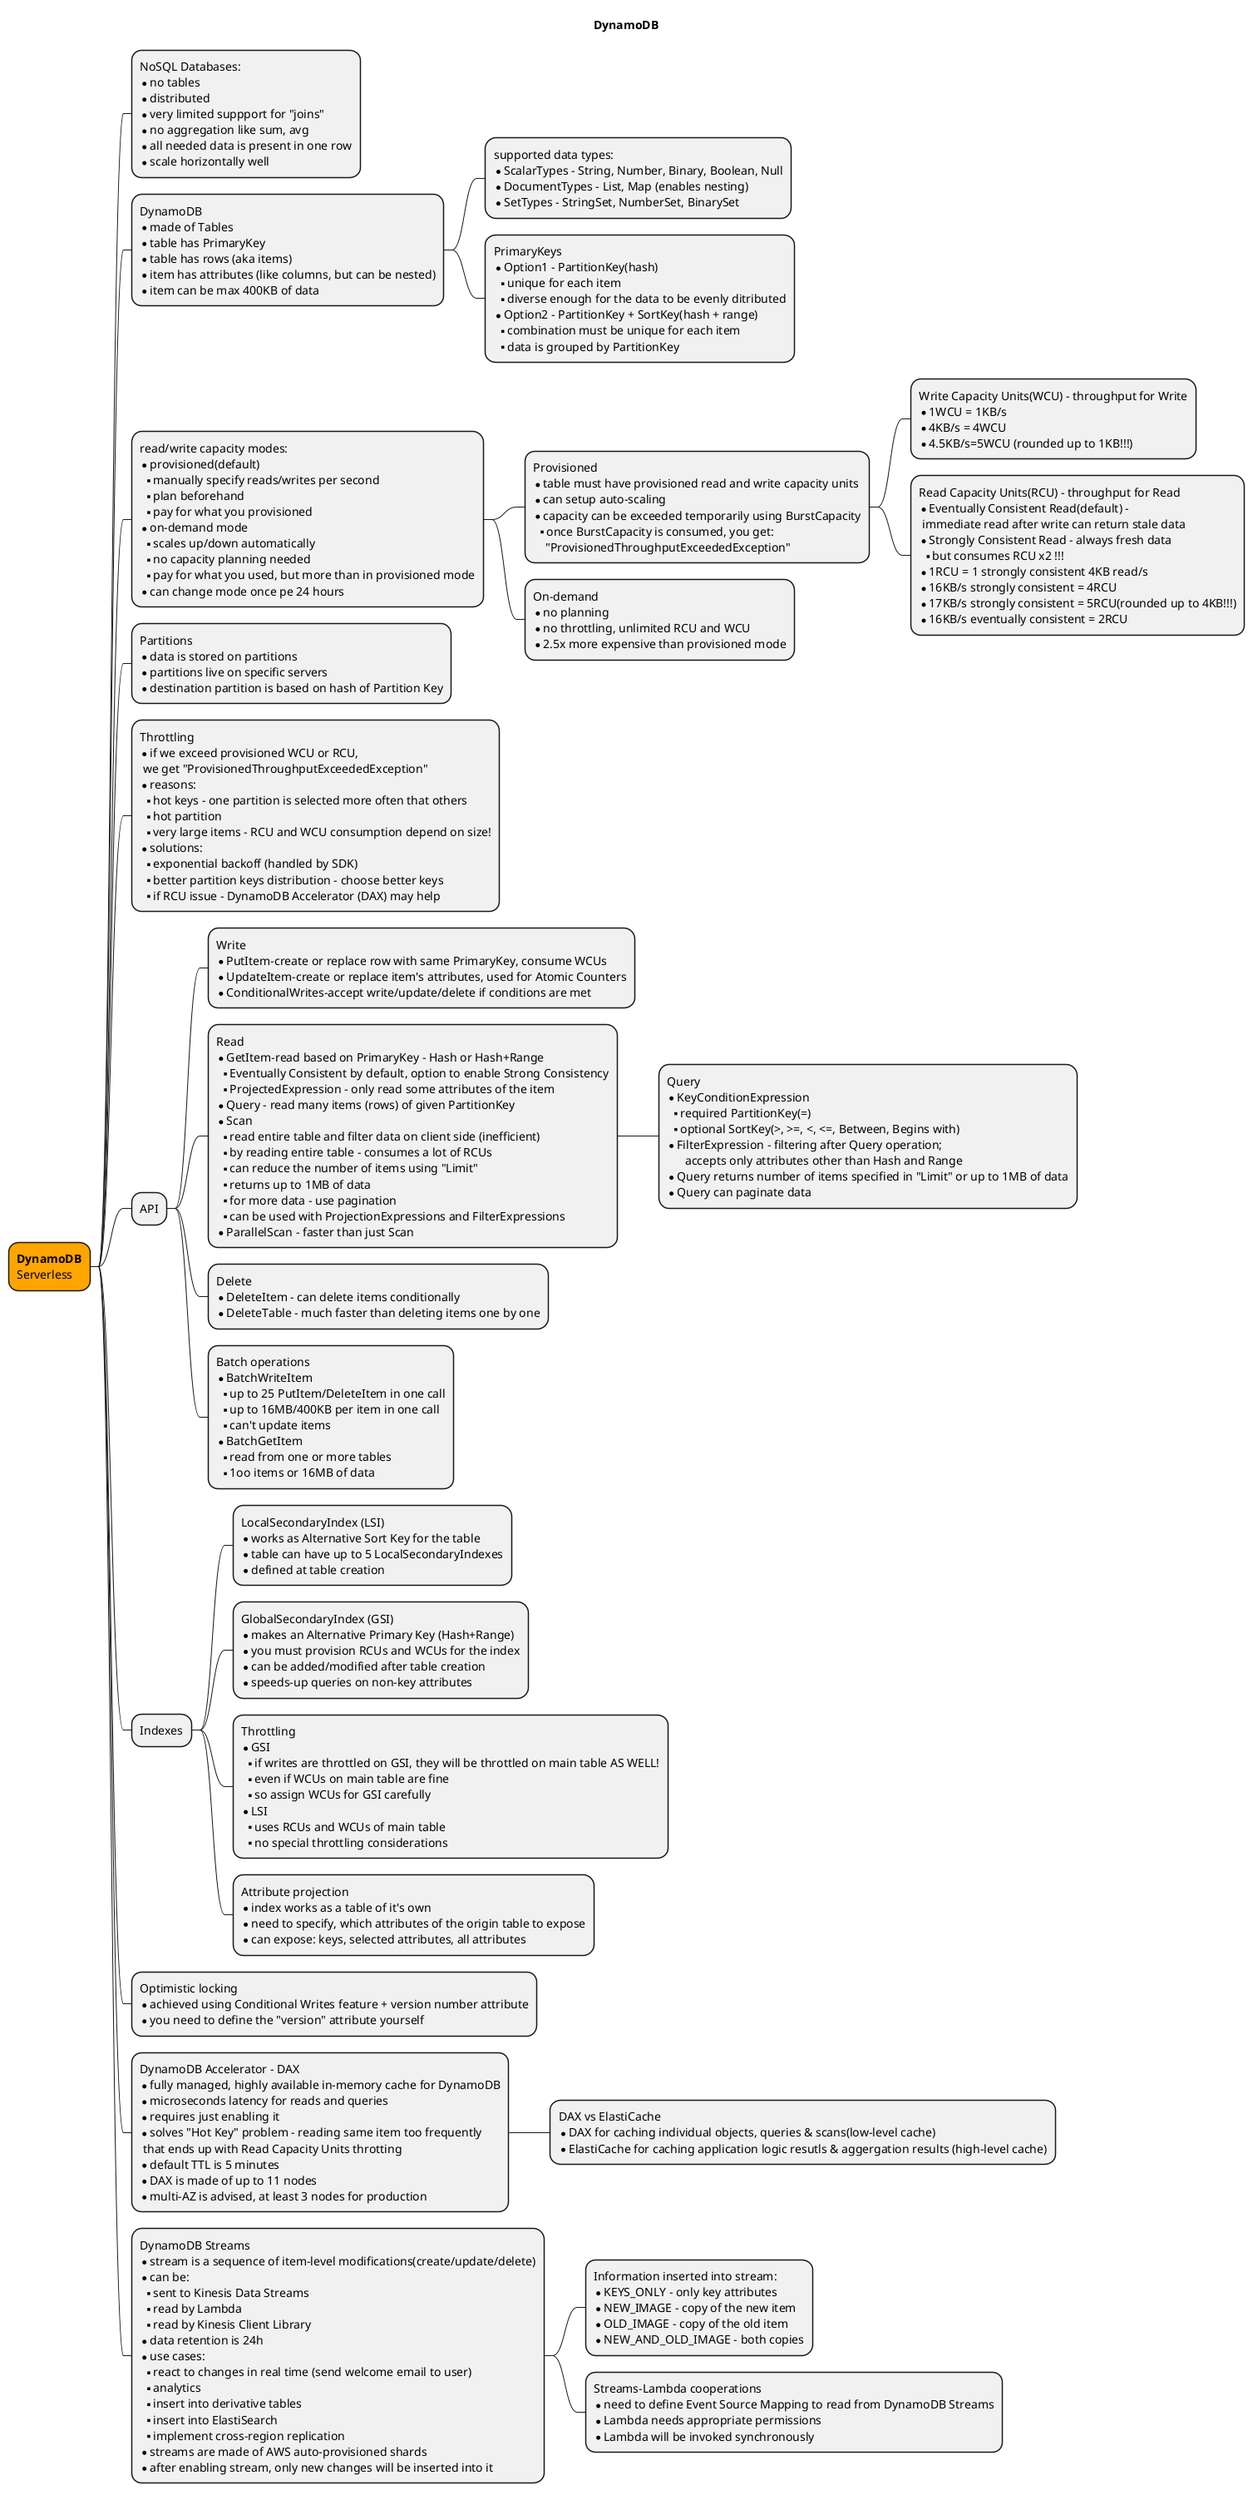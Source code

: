 @startmindmap 00-diagram

title DynamoDB

<style>
mindmapDiagram {
  .trail {
    BackgroundColor Pink
  }
  .orange {
    BackgroundColor orange
  }
  .xray {
    BackgroundColor LightSkyBlue
  }
  .watch {
    BackgroundColor LightGreen
  }
}
</style>


*[#Orange] <b>DynamoDB\nServerless
 * NoSQL Databases:\n*no tables\n*distributed\n*very limited suppport for "joins"\n*no aggregation like sum, avg\n*all needed data is present in one row\n*scale horizontally well
 * DynamoDB\n*made of Tables\n*table has PrimaryKey\n*table has rows (aka items)\n*item has attributes (like columns, but can be nested)\n*item can be max 400KB of data
  * supported data types:\n*ScalarTypes - String, Number, Binary, Boolean, Null\n*DocumentTypes - List, Map (enables nesting)\n*SetTypes - StringSet, NumberSet, BinarySet
  * PrimaryKeys\n*Option1 - PartitionKey(hash)\n**unique for each item\n**diverse enough for the data to be evenly ditributed\n*Option2 - PartitionKey + SortKey(hash + range)\n**combination must be unique for each item\n**data is grouped by PartitionKey
 * read/write capacity modes:\n*provisioned(default)\n** manually specify reads/writes per second\n**plan beforehand\n**pay for what you provisioned\n*on-demand mode\n**scales up/down automatically\n**no capacity planning needed\n**pay for what you used, but more than in provisioned mode\n*can change mode once pe 24 hours
  * Provisioned\n*table must have provisioned read and write capacity units\n*can setup auto-scaling\n*capacity can be exceeded temporarily using BurstCapacity\n**once BurstCapacity is consumed, you get:\n    "ProvisionedThroughputExceededException"
   * Write Capacity Units(WCU) - throughput for Write\n*1WCU = 1KB/s\n*4KB/s = 4WCU\n*4.5KB/s=5WCU (rounded up to 1KB!!!)
   * Read Capacity Units(RCU) - throughput for Read\n*Eventually Consistent Read(default) -\n immediate read after write can return stale data\n*Strongly Consistent Read - always fresh data\n**but consumes RCU x2 !!!\n*1RCU = 1 strongly consistent 4KB read/s\n*16KB/s strongly consistent = 4RCU\n*17KB/s strongly consistent = 5RCU(rounded up to 4KB!!!)\n*16KB/s eventually consistent = 2RCU
  * On-demand\n*no planning\n*no throttling, unlimited RCU and WCU\n*2.5x more expensive than provisioned mode
 * Partitions\n*data is stored on partitions\n*partitions live on specific servers\n*destination partition is based on hash of Partition Key
 * Throttling\n*if we exceed provisioned WCU or RCU,\n we get "ProvisionedThroughputExceededException"\n*reasons:\n**hot keys - one partition is selected more often that others\n**hot partition\n**very large items - RCU and WCU consumption depend on size!\n*solutions:\n**exponential backoff (handled by SDK)\n**better partition keys distribution - choose better keys\n**if RCU issue - DynamoDB Accelerator (DAX) may help
 * API
  * Write\n*PutItem-create or replace row with same PrimaryKey, consume WCUs\n*UpdateItem-create or replace item's attributes, used for Atomic Counters\n*ConditionalWrites-accept write/update/delete if conditions are met
  * Read\n*GetItem-read based on PrimaryKey - Hash or Hash+Range\n**Eventually Consistent by default, option to enable Strong Consistency\n**ProjectedExpression - only read some attributes of the item\n*Query - read many items (rows) of given PartitionKey\n*Scan\n**read entire table and filter data on client side (inefficient)\n**by reading entire table - consumes a lot of RCUs\n**can reduce the number of items using "Limit"\n**returns up to 1MB of data\n**for more data - use pagination\n**can be used with ProjectionExpressions and FilterExpressions\n*ParallelScan - faster than just Scan
   * Query\n*KeyConditionExpression\n**required PartitionKey(=)\n** optional SortKey(>, >=, <, <=, Between, Begins with)\n*FilterExpression - filtering after Query operation;\n      accepts only attributes other than Hash and Range\n*Query returns number of items specified in "Limit" or up to 1MB of data\n*Query can paginate data
  * Delete\n*DeleteItem - can delete items conditionally\n*DeleteTable - much faster than deleting items one by one
  * Batch operations\n*BatchWriteItem\n**up to 25 PutItem/DeleteItem in one call\n**up to 16MB/400KB per item in one call\n**can't update items\n*BatchGetItem\n**read from one or more tables\n**1oo items or 16MB of data
 * Indexes
  * LocalSecondaryIndex (LSI)\n*works as Alternative Sort Key for the table\n*table can have up to 5 LocalSecondaryIndexes\n*defined at table creation
  * GlobalSecondaryIndex (GSI)\n*makes an Alternative Primary Key (Hash+Range)\n*you must provision RCUs and WCUs for the index\n*can be added/modified after table creation\n*speeds-up queries on non-key attributes
  * Throttling\n*GSI\n**if writes are throttled on GSI, they will be throttled on main table AS WELL!\n**even if WCUs on main table are fine\n**so assign WCUs for GSI carefully\n*LSI\n**uses RCUs and WCUs of main table\n**no special throttling considerations
  * Attribute projection\n*index works as a table of it's own\n*need to specify, which attributes of the origin table to expose\n*can expose: keys, selected attributes, all attributes
 * Optimistic locking\n*achieved using Conditional Writes feature + version number attribute\n*you need to define the "version" attribute yourself
 * DynamoDB Accelerator - DAX\n*fully managed, highly available in-memory cache for DynamoDB\n*microseconds latency for reads and queries\n*requires just enabling it\n*solves "Hot Key" problem - reading same item too frequently\n that ends up with Read Capacity Units throtting\n*default TTL is 5 minutes\n*DAX is made of up to 11 nodes\n*multi-AZ is advised, at least 3 nodes for production
  * DAX vs ElastiCache\n*DAX for caching individual objects, queries & scans(low-level cache)\n*ElastiCache for caching application logic resutls & aggergation results (high-level cache)
 * DynamoDB Streams\n*stream is a sequence of item-level modifications(create/update/delete)\n*can be:\n**sent to Kinesis Data Streams\n**read by Lambda\n**read by Kinesis Client Library\n*data retention is 24h\n*use cases:\n**react to changes in real time (send welcome email to user)\n**analytics\n**insert into derivative tables\n**insert into ElastiSearch\n**implement cross-region replication\n*streams are made of AWS auto-provisioned shards\n*after enabling stream, only new changes will be inserted into it
  * Information inserted into stream:\n*KEYS_ONLY - only key attributes\n*NEW_IMAGE - copy of the new item\n*OLD_IMAGE - copy of the old item\n*NEW_AND_OLD_IMAGE - both copies
  * Streams-Lambda cooperations\n*need to define Event Source Mapping to read from DynamoDB Streams\n*Lambda needs appropriate permissions\n*Lambda will be invoked synchronously
 @endmindmap
